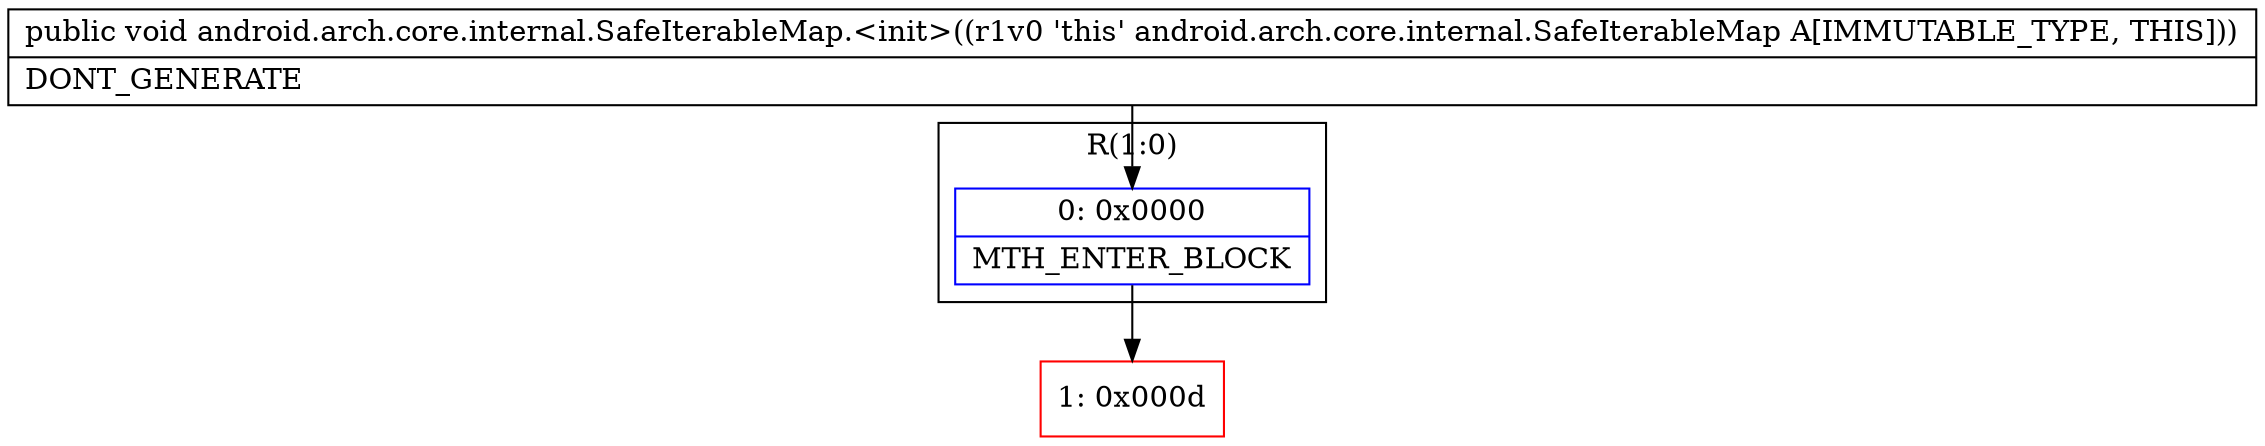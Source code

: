 digraph "CFG forandroid.arch.core.internal.SafeIterableMap.\<init\>()V" {
subgraph cluster_Region_1583267137 {
label = "R(1:0)";
node [shape=record,color=blue];
Node_0 [shape=record,label="{0\:\ 0x0000|MTH_ENTER_BLOCK\l}"];
}
Node_1 [shape=record,color=red,label="{1\:\ 0x000d}"];
MethodNode[shape=record,label="{public void android.arch.core.internal.SafeIterableMap.\<init\>((r1v0 'this' android.arch.core.internal.SafeIterableMap A[IMMUTABLE_TYPE, THIS]))  | DONT_GENERATE\l}"];
MethodNode -> Node_0;
Node_0 -> Node_1;
}

